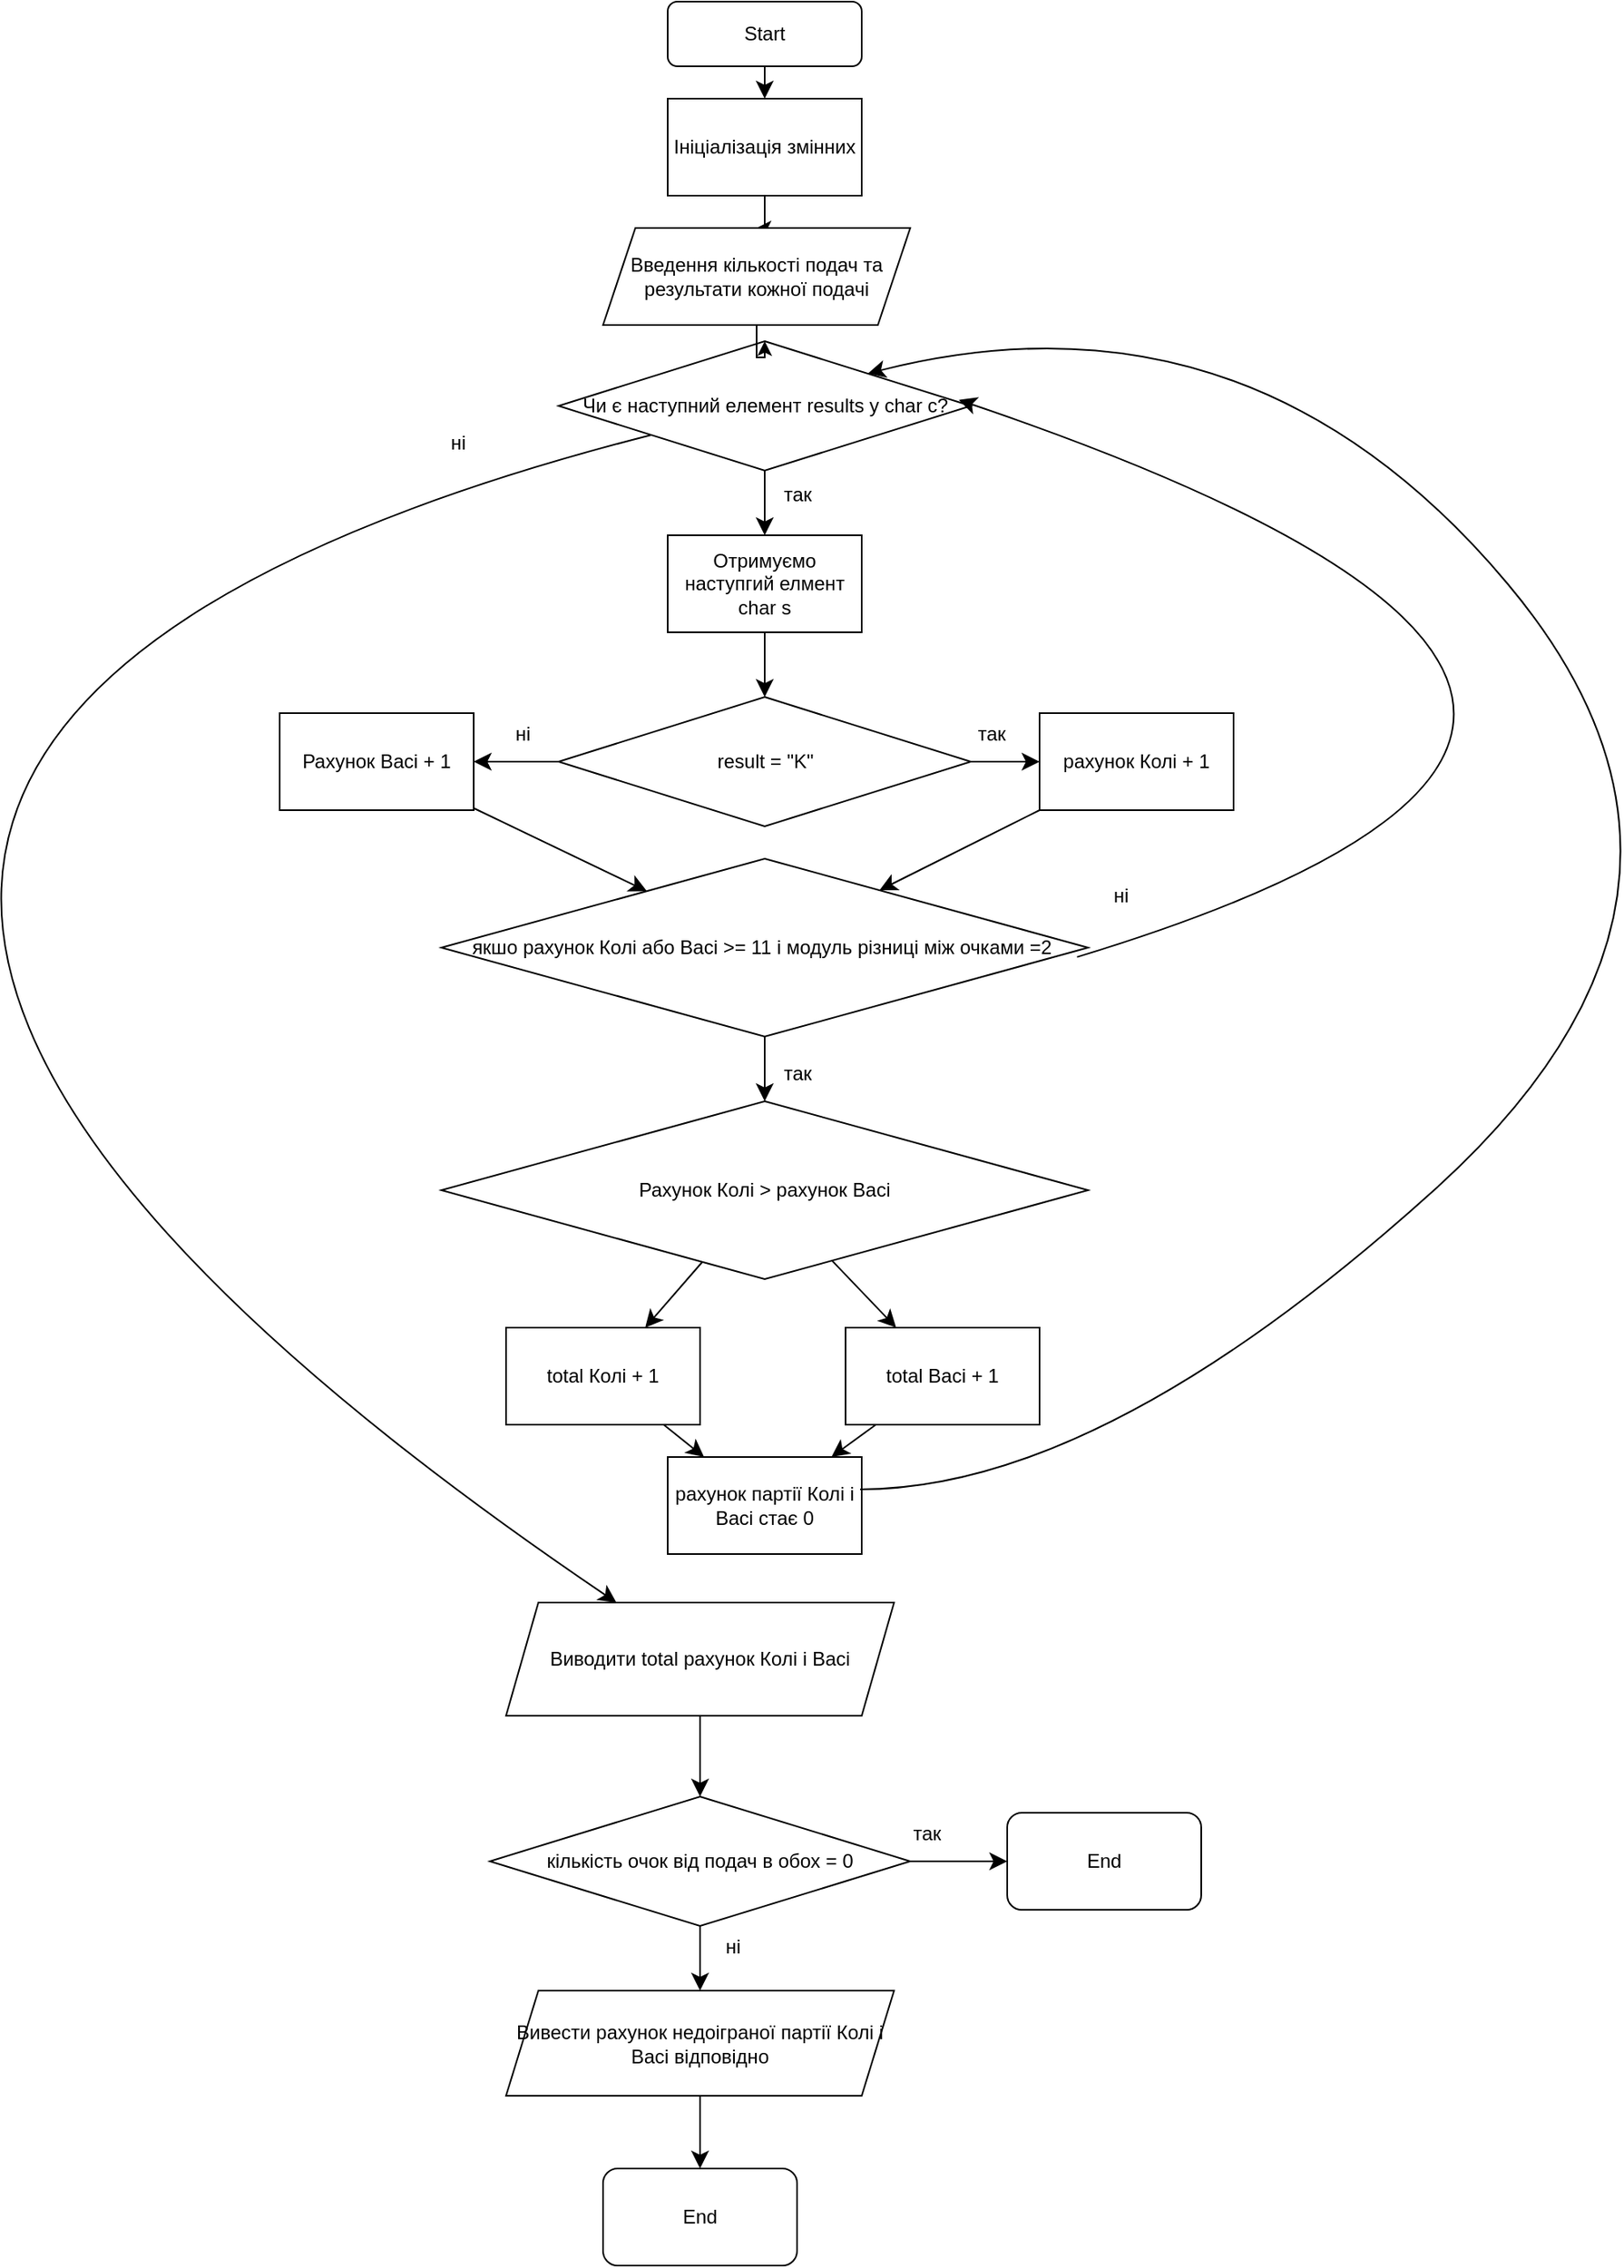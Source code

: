 <mxfile version="24.8.4">
  <diagram id="C5RBs43oDa-KdzZeNtuy" name="Page-1">
    <mxGraphModel grid="1" page="1" gridSize="10" guides="1" tooltips="1" connect="1" arrows="1" fold="1" pageScale="1" pageWidth="827" pageHeight="1169" math="0" shadow="0">
      <root>
        <mxCell id="WIyWlLk6GJQsqaUBKTNV-0" />
        <mxCell id="WIyWlLk6GJQsqaUBKTNV-1" parent="WIyWlLk6GJQsqaUBKTNV-0" />
        <mxCell id="1mNPDQz00sNLuUKmPUR4-3" value="" style="edgeStyle=none;curved=1;rounded=0;orthogonalLoop=1;jettySize=auto;html=1;fontSize=12;startSize=8;endSize=8;" edge="1" parent="WIyWlLk6GJQsqaUBKTNV-1" source="WIyWlLk6GJQsqaUBKTNV-3" target="1mNPDQz00sNLuUKmPUR4-2">
          <mxGeometry relative="1" as="geometry" />
        </mxCell>
        <mxCell id="WIyWlLk6GJQsqaUBKTNV-3" value="Start" style="rounded=1;whiteSpace=wrap;html=1;fontSize=12;glass=0;strokeWidth=1;shadow=0;" vertex="1" parent="WIyWlLk6GJQsqaUBKTNV-1">
          <mxGeometry x="160" y="20" width="120" height="40" as="geometry" />
        </mxCell>
        <mxCell id="G19gofC9CDhBG3PJQtIi-2" value="" style="edgeStyle=orthogonalEdgeStyle;rounded=0;orthogonalLoop=1;jettySize=auto;html=1;" edge="1" parent="WIyWlLk6GJQsqaUBKTNV-1" source="1mNPDQz00sNLuUKmPUR4-2" target="G19gofC9CDhBG3PJQtIi-1">
          <mxGeometry relative="1" as="geometry" />
        </mxCell>
        <mxCell id="1mNPDQz00sNLuUKmPUR4-2" value="Ініціалізація змінних" style="rounded=0;whiteSpace=wrap;html=1;" vertex="1" parent="WIyWlLk6GJQsqaUBKTNV-1">
          <mxGeometry x="160" y="80" width="120" height="60" as="geometry" />
        </mxCell>
        <mxCell id="1mNPDQz00sNLuUKmPUR4-16" value="" style="edgeStyle=none;curved=1;rounded=0;orthogonalLoop=1;jettySize=auto;html=1;fontSize=12;startSize=8;endSize=8;" edge="1" parent="WIyWlLk6GJQsqaUBKTNV-1" source="1mNPDQz00sNLuUKmPUR4-4" target="1mNPDQz00sNLuUKmPUR4-14">
          <mxGeometry relative="1" as="geometry" />
        </mxCell>
        <mxCell id="1mNPDQz00sNLuUKmPUR4-35" value="" style="edgeStyle=none;curved=1;rounded=0;orthogonalLoop=1;jettySize=auto;html=1;fontSize=12;startSize=8;endSize=8;" edge="1" parent="WIyWlLk6GJQsqaUBKTNV-1" source="1mNPDQz00sNLuUKmPUR4-4" target="1mNPDQz00sNLuUKmPUR4-34">
          <mxGeometry relative="1" as="geometry">
            <Array as="points">
              <mxPoint x="-640" y="490" />
            </Array>
          </mxGeometry>
        </mxCell>
        <mxCell id="1mNPDQz00sNLuUKmPUR4-4" value="Чи є наступний елемент results у char c?" style="rhombus;whiteSpace=wrap;html=1;rounded=0;" vertex="1" parent="WIyWlLk6GJQsqaUBKTNV-1">
          <mxGeometry x="92.5" y="230" width="255" height="80" as="geometry" />
        </mxCell>
        <mxCell id="1mNPDQz00sNLuUKmPUR4-11" value="" style="edgeStyle=none;curved=1;rounded=0;orthogonalLoop=1;jettySize=auto;html=1;fontSize=12;startSize=8;endSize=8;" edge="1" parent="WIyWlLk6GJQsqaUBKTNV-1" source="1mNPDQz00sNLuUKmPUR4-8" target="1mNPDQz00sNLuUKmPUR4-10">
          <mxGeometry relative="1" as="geometry" />
        </mxCell>
        <mxCell id="1mNPDQz00sNLuUKmPUR4-13" value="" style="edgeStyle=none;curved=1;rounded=0;orthogonalLoop=1;jettySize=auto;html=1;fontSize=12;startSize=8;endSize=8;" edge="1" parent="WIyWlLk6GJQsqaUBKTNV-1" source="1mNPDQz00sNLuUKmPUR4-8" target="1mNPDQz00sNLuUKmPUR4-12">
          <mxGeometry relative="1" as="geometry" />
        </mxCell>
        <mxCell id="1mNPDQz00sNLuUKmPUR4-8" value="result = &quot;K&quot;" style="rhombus;whiteSpace=wrap;html=1;rounded=0;" vertex="1" parent="WIyWlLk6GJQsqaUBKTNV-1">
          <mxGeometry x="92.5" y="450" width="255" height="80" as="geometry" />
        </mxCell>
        <mxCell id="1mNPDQz00sNLuUKmPUR4-22" value="" style="edgeStyle=none;curved=1;rounded=0;orthogonalLoop=1;jettySize=auto;html=1;fontSize=12;startSize=8;endSize=8;" edge="1" parent="WIyWlLk6GJQsqaUBKTNV-1" source="1mNPDQz00sNLuUKmPUR4-10" target="1mNPDQz00sNLuUKmPUR4-20">
          <mxGeometry relative="1" as="geometry" />
        </mxCell>
        <mxCell id="1mNPDQz00sNLuUKmPUR4-10" value="рахунок Колі + 1" style="whiteSpace=wrap;html=1;rounded=0;" vertex="1" parent="WIyWlLk6GJQsqaUBKTNV-1">
          <mxGeometry x="390" y="460" width="120" height="60" as="geometry" />
        </mxCell>
        <mxCell id="1mNPDQz00sNLuUKmPUR4-21" value="" style="edgeStyle=none;curved=1;rounded=0;orthogonalLoop=1;jettySize=auto;html=1;fontSize=12;startSize=8;endSize=8;" edge="1" parent="WIyWlLk6GJQsqaUBKTNV-1" source="1mNPDQz00sNLuUKmPUR4-12" target="1mNPDQz00sNLuUKmPUR4-20">
          <mxGeometry relative="1" as="geometry" />
        </mxCell>
        <mxCell id="1mNPDQz00sNLuUKmPUR4-12" value="Рахунок Васі + 1" style="whiteSpace=wrap;html=1;rounded=0;" vertex="1" parent="WIyWlLk6GJQsqaUBKTNV-1">
          <mxGeometry x="-80" y="460" width="120" height="60" as="geometry" />
        </mxCell>
        <mxCell id="1mNPDQz00sNLuUKmPUR4-17" value="" style="edgeStyle=none;curved=1;rounded=0;orthogonalLoop=1;jettySize=auto;html=1;fontSize=12;startSize=8;endSize=8;" edge="1" parent="WIyWlLk6GJQsqaUBKTNV-1" source="1mNPDQz00sNLuUKmPUR4-14" target="1mNPDQz00sNLuUKmPUR4-8">
          <mxGeometry relative="1" as="geometry" />
        </mxCell>
        <mxCell id="1mNPDQz00sNLuUKmPUR4-14" value="Отримуємо наступгий елмент char s" style="rounded=0;whiteSpace=wrap;html=1;" vertex="1" parent="WIyWlLk6GJQsqaUBKTNV-1">
          <mxGeometry x="160" y="350" width="120" height="60" as="geometry" />
        </mxCell>
        <mxCell id="1mNPDQz00sNLuUKmPUR4-24" value="" style="edgeStyle=none;curved=1;rounded=0;orthogonalLoop=1;jettySize=auto;html=1;fontSize=12;startSize=8;endSize=8;" edge="1" parent="WIyWlLk6GJQsqaUBKTNV-1" source="1mNPDQz00sNLuUKmPUR4-20" target="1mNPDQz00sNLuUKmPUR4-23">
          <mxGeometry relative="1" as="geometry" />
        </mxCell>
        <mxCell id="1mNPDQz00sNLuUKmPUR4-20" value="якшо рахунок Колі або Васі &amp;gt;= 11 і модуль різниці між очками =2&amp;nbsp;" style="rhombus;whiteSpace=wrap;html=1;" vertex="1" parent="WIyWlLk6GJQsqaUBKTNV-1">
          <mxGeometry x="20" y="550" width="400" height="110" as="geometry" />
        </mxCell>
        <mxCell id="1mNPDQz00sNLuUKmPUR4-27" value="" style="edgeStyle=none;curved=1;rounded=0;orthogonalLoop=1;jettySize=auto;html=1;fontSize=12;startSize=8;endSize=8;" edge="1" parent="WIyWlLk6GJQsqaUBKTNV-1" source="1mNPDQz00sNLuUKmPUR4-23" target="1mNPDQz00sNLuUKmPUR4-26">
          <mxGeometry relative="1" as="geometry" />
        </mxCell>
        <mxCell id="1mNPDQz00sNLuUKmPUR4-30" value="" style="edgeStyle=none;curved=1;rounded=0;orthogonalLoop=1;jettySize=auto;html=1;fontSize=12;startSize=8;endSize=8;" edge="1" parent="WIyWlLk6GJQsqaUBKTNV-1" source="1mNPDQz00sNLuUKmPUR4-23" target="1mNPDQz00sNLuUKmPUR4-29">
          <mxGeometry relative="1" as="geometry" />
        </mxCell>
        <mxCell id="1mNPDQz00sNLuUKmPUR4-23" value="Рахунок Колі &amp;gt; рахунок Васі" style="rhombus;whiteSpace=wrap;html=1;" vertex="1" parent="WIyWlLk6GJQsqaUBKTNV-1">
          <mxGeometry x="20" y="700" width="400" height="110" as="geometry" />
        </mxCell>
        <mxCell id="1mNPDQz00sNLuUKmPUR4-25" value="" style="endArrow=classic;html=1;rounded=0;fontSize=12;startSize=8;endSize=8;curved=1;exitX=0.983;exitY=0.553;exitDx=0;exitDy=0;exitPerimeter=0;entryX=0.971;entryY=0.454;entryDx=0;entryDy=0;entryPerimeter=0;" edge="1" parent="WIyWlLk6GJQsqaUBKTNV-1" source="1mNPDQz00sNLuUKmPUR4-20" target="1mNPDQz00sNLuUKmPUR4-4">
          <mxGeometry width="50" height="50" relative="1" as="geometry">
            <mxPoint x="200" y="660" as="sourcePoint" />
            <mxPoint x="250" y="610" as="targetPoint" />
            <Array as="points">
              <mxPoint x="910" y="460" />
            </Array>
          </mxGeometry>
        </mxCell>
        <mxCell id="1mNPDQz00sNLuUKmPUR4-32" value="" style="edgeStyle=none;curved=1;rounded=0;orthogonalLoop=1;jettySize=auto;html=1;fontSize=12;startSize=8;endSize=8;" edge="1" parent="WIyWlLk6GJQsqaUBKTNV-1" source="1mNPDQz00sNLuUKmPUR4-26" target="1mNPDQz00sNLuUKmPUR4-31">
          <mxGeometry relative="1" as="geometry" />
        </mxCell>
        <mxCell id="1mNPDQz00sNLuUKmPUR4-26" value="total Колі + 1" style="whiteSpace=wrap;html=1;" vertex="1" parent="WIyWlLk6GJQsqaUBKTNV-1">
          <mxGeometry x="60" y="840" width="120" height="60" as="geometry" />
        </mxCell>
        <mxCell id="1mNPDQz00sNLuUKmPUR4-28" style="edgeStyle=none;curved=1;rounded=0;orthogonalLoop=1;jettySize=auto;html=1;exitX=0.75;exitY=1;exitDx=0;exitDy=0;fontSize=12;startSize=8;endSize=8;" edge="1" parent="WIyWlLk6GJQsqaUBKTNV-1" source="1mNPDQz00sNLuUKmPUR4-26" target="1mNPDQz00sNLuUKmPUR4-26">
          <mxGeometry relative="1" as="geometry" />
        </mxCell>
        <mxCell id="1mNPDQz00sNLuUKmPUR4-33" value="" style="edgeStyle=none;curved=1;rounded=0;orthogonalLoop=1;jettySize=auto;html=1;fontSize=12;startSize=8;endSize=8;" edge="1" parent="WIyWlLk6GJQsqaUBKTNV-1" source="1mNPDQz00sNLuUKmPUR4-29" target="1mNPDQz00sNLuUKmPUR4-31">
          <mxGeometry relative="1" as="geometry" />
        </mxCell>
        <mxCell id="1mNPDQz00sNLuUKmPUR4-29" value="total Васі + 1" style="whiteSpace=wrap;html=1;" vertex="1" parent="WIyWlLk6GJQsqaUBKTNV-1">
          <mxGeometry x="270" y="840" width="120" height="60" as="geometry" />
        </mxCell>
        <mxCell id="1mNPDQz00sNLuUKmPUR4-31" value="рахунок партії Колі і Васі стає 0" style="whiteSpace=wrap;html=1;" vertex="1" parent="WIyWlLk6GJQsqaUBKTNV-1">
          <mxGeometry x="160" y="920" width="120" height="60" as="geometry" />
        </mxCell>
        <mxCell id="1mNPDQz00sNLuUKmPUR4-38" value="" style="edgeStyle=none;curved=1;rounded=0;orthogonalLoop=1;jettySize=auto;html=1;fontSize=12;startSize=8;endSize=8;" edge="1" parent="WIyWlLk6GJQsqaUBKTNV-1" source="1mNPDQz00sNLuUKmPUR4-34" target="1mNPDQz00sNLuUKmPUR4-37">
          <mxGeometry relative="1" as="geometry" />
        </mxCell>
        <mxCell id="1mNPDQz00sNLuUKmPUR4-34" value="Виводити total рахунок Колі і Васі" style="shape=parallelogram;perimeter=parallelogramPerimeter;whiteSpace=wrap;html=1;fixedSize=1;rounded=0;" vertex="1" parent="WIyWlLk6GJQsqaUBKTNV-1">
          <mxGeometry x="60" y="1010" width="240" height="70" as="geometry" />
        </mxCell>
        <mxCell id="1mNPDQz00sNLuUKmPUR4-36" value="" style="endArrow=classic;html=1;rounded=0;fontSize=12;startSize=8;endSize=8;curved=1;exitX=1;exitY=0.5;exitDx=0;exitDy=0;entryX=1;entryY=0;entryDx=0;entryDy=0;" edge="1" parent="WIyWlLk6GJQsqaUBKTNV-1" target="1mNPDQz00sNLuUKmPUR4-4">
          <mxGeometry width="50" height="50" relative="1" as="geometry">
            <mxPoint x="279" y="940" as="sourcePoint" />
            <mxPoint x="270" y="238.56" as="targetPoint" />
            <Array as="points">
              <mxPoint x="429" y="940" />
              <mxPoint x="839" y="570" />
              <mxPoint x="520" y="190" />
            </Array>
          </mxGeometry>
        </mxCell>
        <mxCell id="1mNPDQz00sNLuUKmPUR4-40" value="" style="edgeStyle=none;curved=1;rounded=0;orthogonalLoop=1;jettySize=auto;html=1;fontSize=12;startSize=8;endSize=8;" edge="1" parent="WIyWlLk6GJQsqaUBKTNV-1" source="1mNPDQz00sNLuUKmPUR4-37" target="1mNPDQz00sNLuUKmPUR4-39">
          <mxGeometry relative="1" as="geometry" />
        </mxCell>
        <mxCell id="1mNPDQz00sNLuUKmPUR4-45" value="" style="edgeStyle=none;curved=1;rounded=0;orthogonalLoop=1;jettySize=auto;html=1;fontSize=12;startSize=8;endSize=8;" edge="1" parent="WIyWlLk6GJQsqaUBKTNV-1" source="1mNPDQz00sNLuUKmPUR4-37" target="1mNPDQz00sNLuUKmPUR4-44">
          <mxGeometry relative="1" as="geometry" />
        </mxCell>
        <mxCell id="1mNPDQz00sNLuUKmPUR4-37" value="кількість очок від подач в обох = 0" style="rhombus;whiteSpace=wrap;html=1;rounded=0;" vertex="1" parent="WIyWlLk6GJQsqaUBKTNV-1">
          <mxGeometry x="50" y="1130" width="260" height="80" as="geometry" />
        </mxCell>
        <mxCell id="1mNPDQz00sNLuUKmPUR4-43" value="" style="edgeStyle=none;curved=1;rounded=0;orthogonalLoop=1;jettySize=auto;html=1;fontSize=12;startSize=8;endSize=8;" edge="1" parent="WIyWlLk6GJQsqaUBKTNV-1" source="1mNPDQz00sNLuUKmPUR4-39" target="1mNPDQz00sNLuUKmPUR4-42">
          <mxGeometry relative="1" as="geometry" />
        </mxCell>
        <mxCell id="1mNPDQz00sNLuUKmPUR4-39" value="Вивести рахунок недоіграної партії Колі і Васі відповідно" style="shape=parallelogram;perimeter=parallelogramPerimeter;whiteSpace=wrap;html=1;fixedSize=1;rounded=0;" vertex="1" parent="WIyWlLk6GJQsqaUBKTNV-1">
          <mxGeometry x="60" y="1250" width="240" height="65" as="geometry" />
        </mxCell>
        <mxCell id="1mNPDQz00sNLuUKmPUR4-42" value="End" style="rounded=1;whiteSpace=wrap;html=1;" vertex="1" parent="WIyWlLk6GJQsqaUBKTNV-1">
          <mxGeometry x="120" y="1360" width="120" height="60" as="geometry" />
        </mxCell>
        <mxCell id="1mNPDQz00sNLuUKmPUR4-44" value="End" style="rounded=1;whiteSpace=wrap;html=1;" vertex="1" parent="WIyWlLk6GJQsqaUBKTNV-1">
          <mxGeometry x="370" y="1140" width="120" height="60" as="geometry" />
        </mxCell>
        <mxCell id="G19gofC9CDhBG3PJQtIi-3" value="" style="edgeStyle=orthogonalEdgeStyle;rounded=0;orthogonalLoop=1;jettySize=auto;html=1;" edge="1" parent="WIyWlLk6GJQsqaUBKTNV-1" source="G19gofC9CDhBG3PJQtIi-1" target="1mNPDQz00sNLuUKmPUR4-4">
          <mxGeometry relative="1" as="geometry" />
        </mxCell>
        <mxCell id="G19gofC9CDhBG3PJQtIi-1" value="Введення кількості подач та результати кожної подачі" style="shape=parallelogram;perimeter=parallelogramPerimeter;whiteSpace=wrap;html=1;fixedSize=1;" vertex="1" parent="WIyWlLk6GJQsqaUBKTNV-1">
          <mxGeometry x="120" y="160" width="190" height="60" as="geometry" />
        </mxCell>
        <mxCell id="G19gofC9CDhBG3PJQtIi-4" value="так" style="text;html=1;align=center;verticalAlign=middle;resizable=0;points=[];autosize=1;strokeColor=none;fillColor=none;" vertex="1" parent="WIyWlLk6GJQsqaUBKTNV-1">
          <mxGeometry x="220" y="310" width="40" height="30" as="geometry" />
        </mxCell>
        <mxCell id="G19gofC9CDhBG3PJQtIi-5" value="ні" style="text;html=1;align=center;verticalAlign=middle;resizable=0;points=[];autosize=1;strokeColor=none;fillColor=none;" vertex="1" parent="WIyWlLk6GJQsqaUBKTNV-1">
          <mxGeometry x="15" y="278" width="30" height="30" as="geometry" />
        </mxCell>
        <mxCell id="G19gofC9CDhBG3PJQtIi-6" value="так" style="text;html=1;align=center;verticalAlign=middle;resizable=0;points=[];autosize=1;strokeColor=none;fillColor=none;" vertex="1" parent="WIyWlLk6GJQsqaUBKTNV-1">
          <mxGeometry x="340" y="458" width="40" height="30" as="geometry" />
        </mxCell>
        <mxCell id="G19gofC9CDhBG3PJQtIi-7" value="ні" style="text;html=1;align=center;verticalAlign=middle;resizable=0;points=[];autosize=1;strokeColor=none;fillColor=none;" vertex="1" parent="WIyWlLk6GJQsqaUBKTNV-1">
          <mxGeometry x="55" y="458" width="30" height="30" as="geometry" />
        </mxCell>
        <mxCell id="G19gofC9CDhBG3PJQtIi-8" value="ні" style="text;html=1;align=center;verticalAlign=middle;resizable=0;points=[];autosize=1;strokeColor=none;fillColor=none;" vertex="1" parent="WIyWlLk6GJQsqaUBKTNV-1">
          <mxGeometry x="425" y="558" width="30" height="30" as="geometry" />
        </mxCell>
        <mxCell id="G19gofC9CDhBG3PJQtIi-9" value="так" style="text;html=1;align=center;verticalAlign=middle;resizable=0;points=[];autosize=1;strokeColor=none;fillColor=none;" vertex="1" parent="WIyWlLk6GJQsqaUBKTNV-1">
          <mxGeometry x="220" y="668" width="40" height="30" as="geometry" />
        </mxCell>
        <mxCell id="G19gofC9CDhBG3PJQtIi-10" value="так" style="text;html=1;align=center;verticalAlign=middle;resizable=0;points=[];autosize=1;strokeColor=none;fillColor=none;" vertex="1" parent="WIyWlLk6GJQsqaUBKTNV-1">
          <mxGeometry x="300" y="1138" width="40" height="30" as="geometry" />
        </mxCell>
        <mxCell id="G19gofC9CDhBG3PJQtIi-11" value="ні" style="text;html=1;align=center;verticalAlign=middle;resizable=0;points=[];autosize=1;strokeColor=none;fillColor=none;" vertex="1" parent="WIyWlLk6GJQsqaUBKTNV-1">
          <mxGeometry x="185" y="1208" width="30" height="30" as="geometry" />
        </mxCell>
      </root>
    </mxGraphModel>
  </diagram>
</mxfile>
